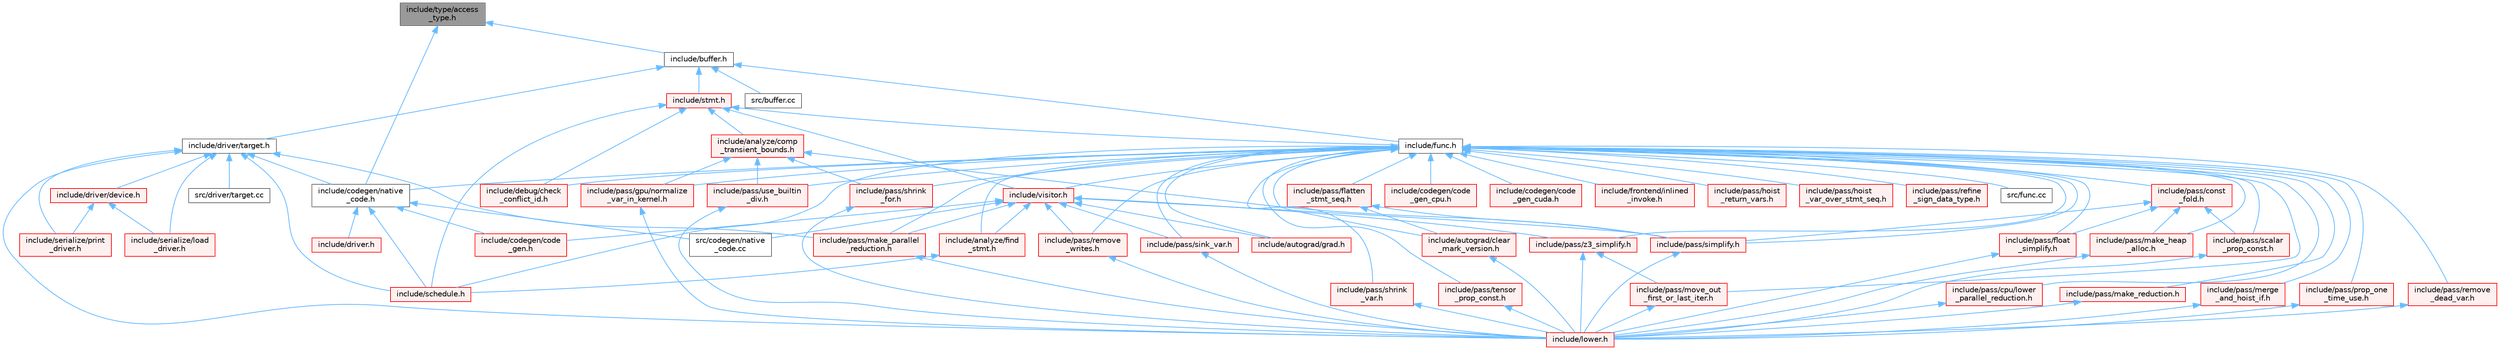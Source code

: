 digraph "include/type/access_type.h"
{
 // LATEX_PDF_SIZE
  bgcolor="transparent";
  edge [fontname=Helvetica,fontsize=10,labelfontname=Helvetica,labelfontsize=10];
  node [fontname=Helvetica,fontsize=10,shape=box,height=0.2,width=0.4];
  Node1 [label="include/type/access\l_type.h",height=0.2,width=0.4,color="gray40", fillcolor="grey60", style="filled", fontcolor="black",tooltip=" "];
  Node1 -> Node2 [dir="back",color="steelblue1",style="solid"];
  Node2 [label="include/buffer.h",height=0.2,width=0.4,color="grey40", fillcolor="white", style="filled",URL="$buffer_8h.html",tooltip=" "];
  Node2 -> Node3 [dir="back",color="steelblue1",style="solid"];
  Node3 [label="include/driver/target.h",height=0.2,width=0.4,color="grey40", fillcolor="white", style="filled",URL="$target_8h.html",tooltip=" "];
  Node3 -> Node4 [dir="back",color="steelblue1",style="solid"];
  Node4 [label="include/codegen/native\l_code.h",height=0.2,width=0.4,color="grey40", fillcolor="white", style="filled",URL="$native__code_8h.html",tooltip=" "];
  Node4 -> Node5 [dir="back",color="steelblue1",style="solid"];
  Node5 [label="include/codegen/code\l_gen.h",height=0.2,width=0.4,color="red", fillcolor="#FFF0F0", style="filled",URL="$include_2codegen_2code__gen_8h.html",tooltip=" "];
  Node4 -> Node20 [dir="back",color="steelblue1",style="solid"];
  Node20 [label="include/driver.h",height=0.2,width=0.4,color="red", fillcolor="#FFF0F0", style="filled",URL="$driver_8h.html",tooltip=" "];
  Node4 -> Node22 [dir="back",color="steelblue1",style="solid"];
  Node22 [label="include/schedule.h",height=0.2,width=0.4,color="red", fillcolor="#FFF0F0", style="filled",URL="$schedule_8h.html",tooltip=" "];
  Node4 -> Node54 [dir="back",color="steelblue1",style="solid"];
  Node54 [label="src/codegen/native\l_code.cc",height=0.2,width=0.4,color="grey40", fillcolor="white", style="filled",URL="$native__code_8cc.html",tooltip=" "];
  Node3 -> Node55 [dir="back",color="steelblue1",style="solid"];
  Node55 [label="include/driver/device.h",height=0.2,width=0.4,color="red", fillcolor="#FFF0F0", style="filled",URL="$device_8h.html",tooltip=" "];
  Node55 -> Node187 [dir="back",color="steelblue1",style="solid"];
  Node187 [label="include/serialize/load\l_driver.h",height=0.2,width=0.4,color="red", fillcolor="#FFF0F0", style="filled",URL="$load__driver_8h.html",tooltip=" "];
  Node55 -> Node189 [dir="back",color="steelblue1",style="solid"];
  Node189 [label="include/serialize/print\l_driver.h",height=0.2,width=0.4,color="red", fillcolor="#FFF0F0", style="filled",URL="$print__driver_8h.html",tooltip=" "];
  Node3 -> Node69 [dir="back",color="steelblue1",style="solid"];
  Node69 [label="include/lower.h",height=0.2,width=0.4,color="red", fillcolor="#FFF0F0", style="filled",URL="$lower_8h.html",tooltip=" "];
  Node3 -> Node148 [dir="back",color="steelblue1",style="solid"];
  Node148 [label="include/pass/make_parallel\l_reduction.h",height=0.2,width=0.4,color="red", fillcolor="#FFF0F0", style="filled",URL="$make__parallel__reduction_8h.html",tooltip=" "];
  Node148 -> Node69 [dir="back",color="steelblue1",style="solid"];
  Node3 -> Node22 [dir="back",color="steelblue1",style="solid"];
  Node3 -> Node187 [dir="back",color="steelblue1",style="solid"];
  Node3 -> Node189 [dir="back",color="steelblue1",style="solid"];
  Node3 -> Node194 [dir="back",color="steelblue1",style="solid"];
  Node194 [label="src/driver/target.cc",height=0.2,width=0.4,color="grey40", fillcolor="white", style="filled",URL="$target_8cc.html",tooltip=" "];
  Node2 -> Node57 [dir="back",color="steelblue1",style="solid"];
  Node57 [label="include/func.h",height=0.2,width=0.4,color="grey40", fillcolor="white", style="filled",URL="$func_8h.html",tooltip=" "];
  Node57 -> Node58 [dir="back",color="steelblue1",style="solid"];
  Node58 [label="include/analyze/find\l_stmt.h",height=0.2,width=0.4,color="red", fillcolor="#FFF0F0", style="filled",URL="$find__stmt_8h.html",tooltip=" "];
  Node58 -> Node22 [dir="back",color="steelblue1",style="solid"];
  Node57 -> Node128 [dir="back",color="steelblue1",style="solid"];
  Node128 [label="include/autograd/clear\l_mark_version.h",height=0.2,width=0.4,color="red", fillcolor="#FFF0F0", style="filled",URL="$clear__mark__version_8h.html",tooltip=" "];
  Node128 -> Node69 [dir="back",color="steelblue1",style="solid"];
  Node57 -> Node129 [dir="back",color="steelblue1",style="solid"];
  Node129 [label="include/autograd/grad.h",height=0.2,width=0.4,color="red", fillcolor="#FFF0F0", style="filled",URL="$grad_8h.html",tooltip=" "];
  Node57 -> Node7 [dir="back",color="steelblue1",style="solid"];
  Node7 [label="include/codegen/code\l_gen_cpu.h",height=0.2,width=0.4,color="red", fillcolor="#FFF0F0", style="filled",URL="$code__gen__cpu_8h.html",tooltip=" "];
  Node57 -> Node10 [dir="back",color="steelblue1",style="solid"];
  Node10 [label="include/codegen/code\l_gen_cuda.h",height=0.2,width=0.4,color="red", fillcolor="#FFF0F0", style="filled",URL="$code__gen__cuda_8h.html",tooltip=" "];
  Node57 -> Node4 [dir="back",color="steelblue1",style="solid"];
  Node57 -> Node130 [dir="back",color="steelblue1",style="solid"];
  Node130 [label="include/debug/check\l_conflict_id.h",height=0.2,width=0.4,color="red", fillcolor="#FFF0F0", style="filled",URL="$check__conflict__id_8h.html",tooltip=" "];
  Node57 -> Node132 [dir="back",color="steelblue1",style="solid"];
  Node132 [label="include/frontend/inlined\l_invoke.h",height=0.2,width=0.4,color="red", fillcolor="#FFF0F0", style="filled",URL="$inlined__invoke_8h.html",tooltip=" "];
  Node57 -> Node133 [dir="back",color="steelblue1",style="solid"];
  Node133 [label="include/pass/const\l_fold.h",height=0.2,width=0.4,color="red", fillcolor="#FFF0F0", style="filled",URL="$const__fold_8h.html",tooltip=" "];
  Node133 -> Node135 [dir="back",color="steelblue1",style="solid"];
  Node135 [label="include/pass/float\l_simplify.h",height=0.2,width=0.4,color="red", fillcolor="#FFF0F0", style="filled",URL="$float__simplify_8h.html",tooltip=" "];
  Node135 -> Node69 [dir="back",color="steelblue1",style="solid"];
  Node133 -> Node137 [dir="back",color="steelblue1",style="solid"];
  Node137 [label="include/pass/make_heap\l_alloc.h",height=0.2,width=0.4,color="red", fillcolor="#FFF0F0", style="filled",URL="$make__heap__alloc_8h.html",tooltip=" "];
  Node137 -> Node69 [dir="back",color="steelblue1",style="solid"];
  Node133 -> Node138 [dir="back",color="steelblue1",style="solid"];
  Node138 [label="include/pass/scalar\l_prop_const.h",height=0.2,width=0.4,color="red", fillcolor="#FFF0F0", style="filled",URL="$scalar__prop__const_8h.html",tooltip=" "];
  Node138 -> Node69 [dir="back",color="steelblue1",style="solid"];
  Node133 -> Node84 [dir="back",color="steelblue1",style="solid"];
  Node84 [label="include/pass/simplify.h",height=0.2,width=0.4,color="red", fillcolor="#FFF0F0", style="filled",URL="$simplify_8h.html",tooltip=" "];
  Node84 -> Node69 [dir="back",color="steelblue1",style="solid"];
  Node57 -> Node140 [dir="back",color="steelblue1",style="solid"];
  Node140 [label="include/pass/cpu/lower\l_parallel_reduction.h",height=0.2,width=0.4,color="red", fillcolor="#FFF0F0", style="filled",URL="$cpu_2lower__parallel__reduction_8h.html",tooltip=" "];
  Node140 -> Node69 [dir="back",color="steelblue1",style="solid"];
  Node57 -> Node141 [dir="back",color="steelblue1",style="solid"];
  Node141 [label="include/pass/flatten\l_stmt_seq.h",height=0.2,width=0.4,color="red", fillcolor="#FFF0F0", style="filled",URL="$flatten__stmt__seq_8h.html",tooltip=" "];
  Node141 -> Node128 [dir="back",color="steelblue1",style="solid"];
  Node141 -> Node84 [dir="back",color="steelblue1",style="solid"];
  Node57 -> Node135 [dir="back",color="steelblue1",style="solid"];
  Node57 -> Node97 [dir="back",color="steelblue1",style="solid"];
  Node97 [label="include/pass/gpu/normalize\l_var_in_kernel.h",height=0.2,width=0.4,color="red", fillcolor="#FFF0F0", style="filled",URL="$normalize__var__in__kernel_8h.html",tooltip=" "];
  Node97 -> Node69 [dir="back",color="steelblue1",style="solid"];
  Node57 -> Node145 [dir="back",color="steelblue1",style="solid"];
  Node145 [label="include/pass/hoist\l_return_vars.h",height=0.2,width=0.4,color="red", fillcolor="#FFF0F0", style="filled",URL="$hoist__return__vars_8h.html",tooltip=" "];
  Node57 -> Node147 [dir="back",color="steelblue1",style="solid"];
  Node147 [label="include/pass/hoist\l_var_over_stmt_seq.h",height=0.2,width=0.4,color="red", fillcolor="#FFF0F0", style="filled",URL="$hoist__var__over__stmt__seq_8h.html",tooltip=" "];
  Node57 -> Node137 [dir="back",color="steelblue1",style="solid"];
  Node57 -> Node148 [dir="back",color="steelblue1",style="solid"];
  Node57 -> Node149 [dir="back",color="steelblue1",style="solid"];
  Node149 [label="include/pass/make_reduction.h",height=0.2,width=0.4,color="red", fillcolor="#FFF0F0", style="filled",URL="$make__reduction_8h.html",tooltip=" "];
  Node149 -> Node69 [dir="back",color="steelblue1",style="solid"];
  Node57 -> Node150 [dir="back",color="steelblue1",style="solid"];
  Node150 [label="include/pass/merge\l_and_hoist_if.h",height=0.2,width=0.4,color="red", fillcolor="#FFF0F0", style="filled",URL="$merge__and__hoist__if_8h.html",tooltip=" "];
  Node150 -> Node69 [dir="back",color="steelblue1",style="solid"];
  Node57 -> Node151 [dir="back",color="steelblue1",style="solid"];
  Node151 [label="include/pass/move_out\l_first_or_last_iter.h",height=0.2,width=0.4,color="red", fillcolor="#FFF0F0", style="filled",URL="$move__out__first__or__last__iter_8h.html",tooltip=" "];
  Node151 -> Node69 [dir="back",color="steelblue1",style="solid"];
  Node57 -> Node153 [dir="back",color="steelblue1",style="solid"];
  Node153 [label="include/pass/prop_one\l_time_use.h",height=0.2,width=0.4,color="red", fillcolor="#FFF0F0", style="filled",URL="$prop__one__time__use_8h.html",tooltip=" "];
  Node153 -> Node69 [dir="back",color="steelblue1",style="solid"];
  Node57 -> Node154 [dir="back",color="steelblue1",style="solid"];
  Node154 [label="include/pass/refine\l_sign_data_type.h",height=0.2,width=0.4,color="red", fillcolor="#FFF0F0", style="filled",URL="$refine__sign__data__type_8h.html",tooltip=" "];
  Node57 -> Node156 [dir="back",color="steelblue1",style="solid"];
  Node156 [label="include/pass/remove\l_dead_var.h",height=0.2,width=0.4,color="red", fillcolor="#FFF0F0", style="filled",URL="$remove__dead__var_8h.html",tooltip=" "];
  Node156 -> Node69 [dir="back",color="steelblue1",style="solid"];
  Node57 -> Node157 [dir="back",color="steelblue1",style="solid"];
  Node157 [label="include/pass/remove\l_writes.h",height=0.2,width=0.4,color="red", fillcolor="#FFF0F0", style="filled",URL="$remove__writes_8h.html",tooltip=" "];
  Node157 -> Node69 [dir="back",color="steelblue1",style="solid"];
  Node57 -> Node138 [dir="back",color="steelblue1",style="solid"];
  Node57 -> Node68 [dir="back",color="steelblue1",style="solid"];
  Node68 [label="include/pass/shrink\l_for.h",height=0.2,width=0.4,color="red", fillcolor="#FFF0F0", style="filled",URL="$shrink__for_8h.html",tooltip=" "];
  Node68 -> Node69 [dir="back",color="steelblue1",style="solid"];
  Node57 -> Node82 [dir="back",color="steelblue1",style="solid"];
  Node82 [label="include/pass/shrink\l_var.h",height=0.2,width=0.4,color="red", fillcolor="#FFF0F0", style="filled",URL="$shrink__var_8h.html",tooltip=" "];
  Node82 -> Node69 [dir="back",color="steelblue1",style="solid"];
  Node57 -> Node84 [dir="back",color="steelblue1",style="solid"];
  Node57 -> Node159 [dir="back",color="steelblue1",style="solid"];
  Node159 [label="include/pass/sink_var.h",height=0.2,width=0.4,color="red", fillcolor="#FFF0F0", style="filled",URL="$sink__var_8h.html",tooltip=" "];
  Node159 -> Node69 [dir="back",color="steelblue1",style="solid"];
  Node57 -> Node160 [dir="back",color="steelblue1",style="solid"];
  Node160 [label="include/pass/tensor\l_prop_const.h",height=0.2,width=0.4,color="red", fillcolor="#FFF0F0", style="filled",URL="$tensor__prop__const_8h.html",tooltip=" "];
  Node160 -> Node69 [dir="back",color="steelblue1",style="solid"];
  Node57 -> Node92 [dir="back",color="steelblue1",style="solid"];
  Node92 [label="include/pass/use_builtin\l_div.h",height=0.2,width=0.4,color="red", fillcolor="#FFF0F0", style="filled",URL="$use__builtin__div_8h.html",tooltip=" "];
  Node92 -> Node69 [dir="back",color="steelblue1",style="solid"];
  Node57 -> Node161 [dir="back",color="steelblue1",style="solid"];
  Node161 [label="include/pass/z3_simplify.h",height=0.2,width=0.4,color="red", fillcolor="#FFF0F0", style="filled",URL="$z3__simplify_8h.html",tooltip=" "];
  Node161 -> Node69 [dir="back",color="steelblue1",style="solid"];
  Node161 -> Node151 [dir="back",color="steelblue1",style="solid"];
  Node57 -> Node22 [dir="back",color="steelblue1",style="solid"];
  Node57 -> Node162 [dir="back",color="steelblue1",style="solid"];
  Node162 [label="include/visitor.h",height=0.2,width=0.4,color="red", fillcolor="#FFF0F0", style="filled",URL="$visitor_8h.html",tooltip=" "];
  Node162 -> Node58 [dir="back",color="steelblue1",style="solid"];
  Node162 -> Node129 [dir="back",color="steelblue1",style="solid"];
  Node162 -> Node5 [dir="back",color="steelblue1",style="solid"];
  Node162 -> Node148 [dir="back",color="steelblue1",style="solid"];
  Node162 -> Node157 [dir="back",color="steelblue1",style="solid"];
  Node162 -> Node84 [dir="back",color="steelblue1",style="solid"];
  Node162 -> Node159 [dir="back",color="steelblue1",style="solid"];
  Node162 -> Node161 [dir="back",color="steelblue1",style="solid"];
  Node162 -> Node54 [dir="back",color="steelblue1",style="solid"];
  Node57 -> Node186 [dir="back",color="steelblue1",style="solid"];
  Node186 [label="src/func.cc",height=0.2,width=0.4,color="grey40", fillcolor="white", style="filled",URL="$func_8cc.html",tooltip=" "];
  Node2 -> Node195 [dir="back",color="steelblue1",style="solid"];
  Node195 [label="include/stmt.h",height=0.2,width=0.4,color="red", fillcolor="#FFF0F0", style="filled",URL="$stmt_8h.html",tooltip=" "];
  Node195 -> Node78 [dir="back",color="steelblue1",style="solid"];
  Node78 [label="include/analyze/comp\l_transient_bounds.h",height=0.2,width=0.4,color="red", fillcolor="#FFF0F0", style="filled",URL="$comp__transient__bounds_8h.html",tooltip=" "];
  Node78 -> Node97 [dir="back",color="steelblue1",style="solid"];
  Node78 -> Node68 [dir="back",color="steelblue1",style="solid"];
  Node78 -> Node84 [dir="back",color="steelblue1",style="solid"];
  Node78 -> Node92 [dir="back",color="steelblue1",style="solid"];
  Node195 -> Node130 [dir="back",color="steelblue1",style="solid"];
  Node195 -> Node57 [dir="back",color="steelblue1",style="solid"];
  Node195 -> Node22 [dir="back",color="steelblue1",style="solid"];
  Node195 -> Node162 [dir="back",color="steelblue1",style="solid"];
  Node2 -> Node218 [dir="back",color="steelblue1",style="solid"];
  Node218 [label="src/buffer.cc",height=0.2,width=0.4,color="grey40", fillcolor="white", style="filled",URL="$buffer_8cc.html",tooltip=" "];
  Node1 -> Node4 [dir="back",color="steelblue1",style="solid"];
}
